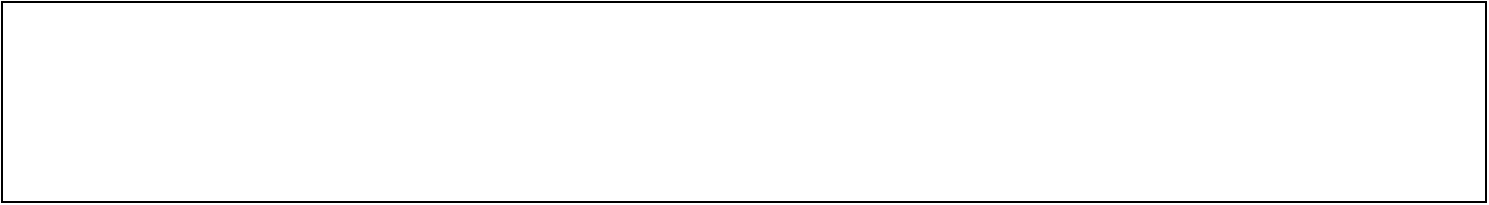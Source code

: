 <mxfile version="24.5.3" type="github">
  <diagram name="第 1 页" id="DM-KIrJjknosANJa-6J8">
    <mxGraphModel dx="1434" dy="746" grid="0" gridSize="10" guides="1" tooltips="1" connect="1" arrows="1" fold="1" page="0" pageScale="1" pageWidth="827" pageHeight="1169" math="0" shadow="0">
      <root>
        <mxCell id="0" />
        <mxCell id="1" parent="0" />
        <mxCell id="yu92lfb1kVJGWA3T8rP4-1" value="" style="rounded=0;whiteSpace=wrap;html=1;" vertex="1" parent="1">
          <mxGeometry x="53" y="119" width="742" height="100" as="geometry" />
        </mxCell>
      </root>
    </mxGraphModel>
  </diagram>
</mxfile>
